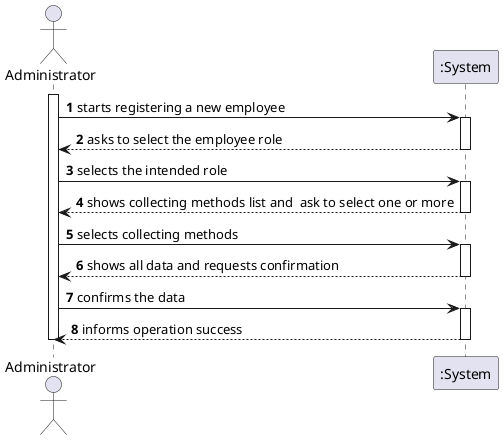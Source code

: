 @startuml
autonumber
actor Administrator as A

activate A
A -> ":System" : starts registering a new employee
activate ":System"
":System" --> A : asks to select the employee role
deactivate ":System"

A -> ":System" : selects the intended role
activate ":System"
/'ESTOU AQUI!!!!!!!!!!'/
":System" --> A : shows collecting methods list and  ask to select one or more
deactivate ":System"
/'down here it still todo: '/
A -> ":System" : selects collecting methods
activate ":System"
":System" --> A : shows all data and requests confirmation
deactivate ":System"

A -> ":System" : confirms the data
activate ":System"
":System" --> A : informs operation success
deactivate ":System"

deactivate A

@enduml